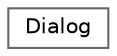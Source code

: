 digraph "Graphical Class Hierarchy"
{
 // LATEX_PDF_SIZE
  bgcolor="transparent";
  edge [fontname=Helvetica,fontsize=10,labelfontname=Helvetica,labelfontsize=10];
  node [fontname=Helvetica,fontsize=10,shape=box,height=0.2,width=0.4];
  rankdir="LR";
  Node0 [id="Node000000",label="Dialog",height=0.2,width=0.4,color="grey40", fillcolor="white", style="filled",URL="$classDialog.html",tooltip="Manages dialog interactions and choices."];
}
